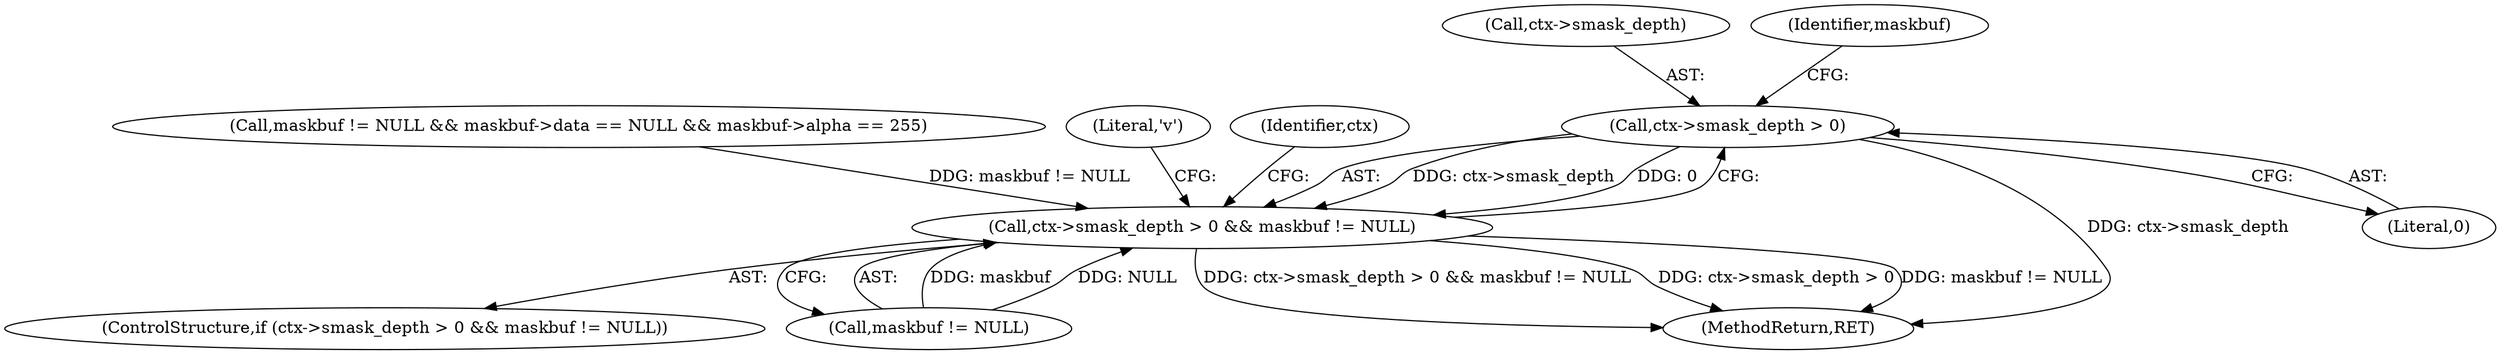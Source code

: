 digraph "0_ghostscript_d621292fb2c8157d9899dcd83fd04dd250e30fe4@pointer" {
"1000912" [label="(Call,ctx->smask_depth > 0)"];
"1000911" [label="(Call,ctx->smask_depth > 0 && maskbuf != NULL)"];
"1000913" [label="(Call,ctx->smask_depth)"];
"1000382" [label="(Call,maskbuf != NULL && maskbuf->data == NULL && maskbuf->alpha == 255)"];
"1000917" [label="(Call,maskbuf != NULL)"];
"1000927" [label="(Literal,'v')"];
"1000910" [label="(ControlStructure,if (ctx->smask_depth > 0 && maskbuf != NULL))"];
"1000942" [label="(MethodReturn,RET)"];
"1000923" [label="(Identifier,ctx)"];
"1000916" [label="(Literal,0)"];
"1000912" [label="(Call,ctx->smask_depth > 0)"];
"1000918" [label="(Identifier,maskbuf)"];
"1000911" [label="(Call,ctx->smask_depth > 0 && maskbuf != NULL)"];
"1000912" -> "1000911"  [label="AST: "];
"1000912" -> "1000916"  [label="CFG: "];
"1000913" -> "1000912"  [label="AST: "];
"1000916" -> "1000912"  [label="AST: "];
"1000918" -> "1000912"  [label="CFG: "];
"1000911" -> "1000912"  [label="CFG: "];
"1000912" -> "1000942"  [label="DDG: ctx->smask_depth"];
"1000912" -> "1000911"  [label="DDG: ctx->smask_depth"];
"1000912" -> "1000911"  [label="DDG: 0"];
"1000911" -> "1000910"  [label="AST: "];
"1000911" -> "1000917"  [label="CFG: "];
"1000917" -> "1000911"  [label="AST: "];
"1000923" -> "1000911"  [label="CFG: "];
"1000927" -> "1000911"  [label="CFG: "];
"1000911" -> "1000942"  [label="DDG: ctx->smask_depth > 0 && maskbuf != NULL"];
"1000911" -> "1000942"  [label="DDG: ctx->smask_depth > 0"];
"1000911" -> "1000942"  [label="DDG: maskbuf != NULL"];
"1000917" -> "1000911"  [label="DDG: maskbuf"];
"1000917" -> "1000911"  [label="DDG: NULL"];
"1000382" -> "1000911"  [label="DDG: maskbuf != NULL"];
}
